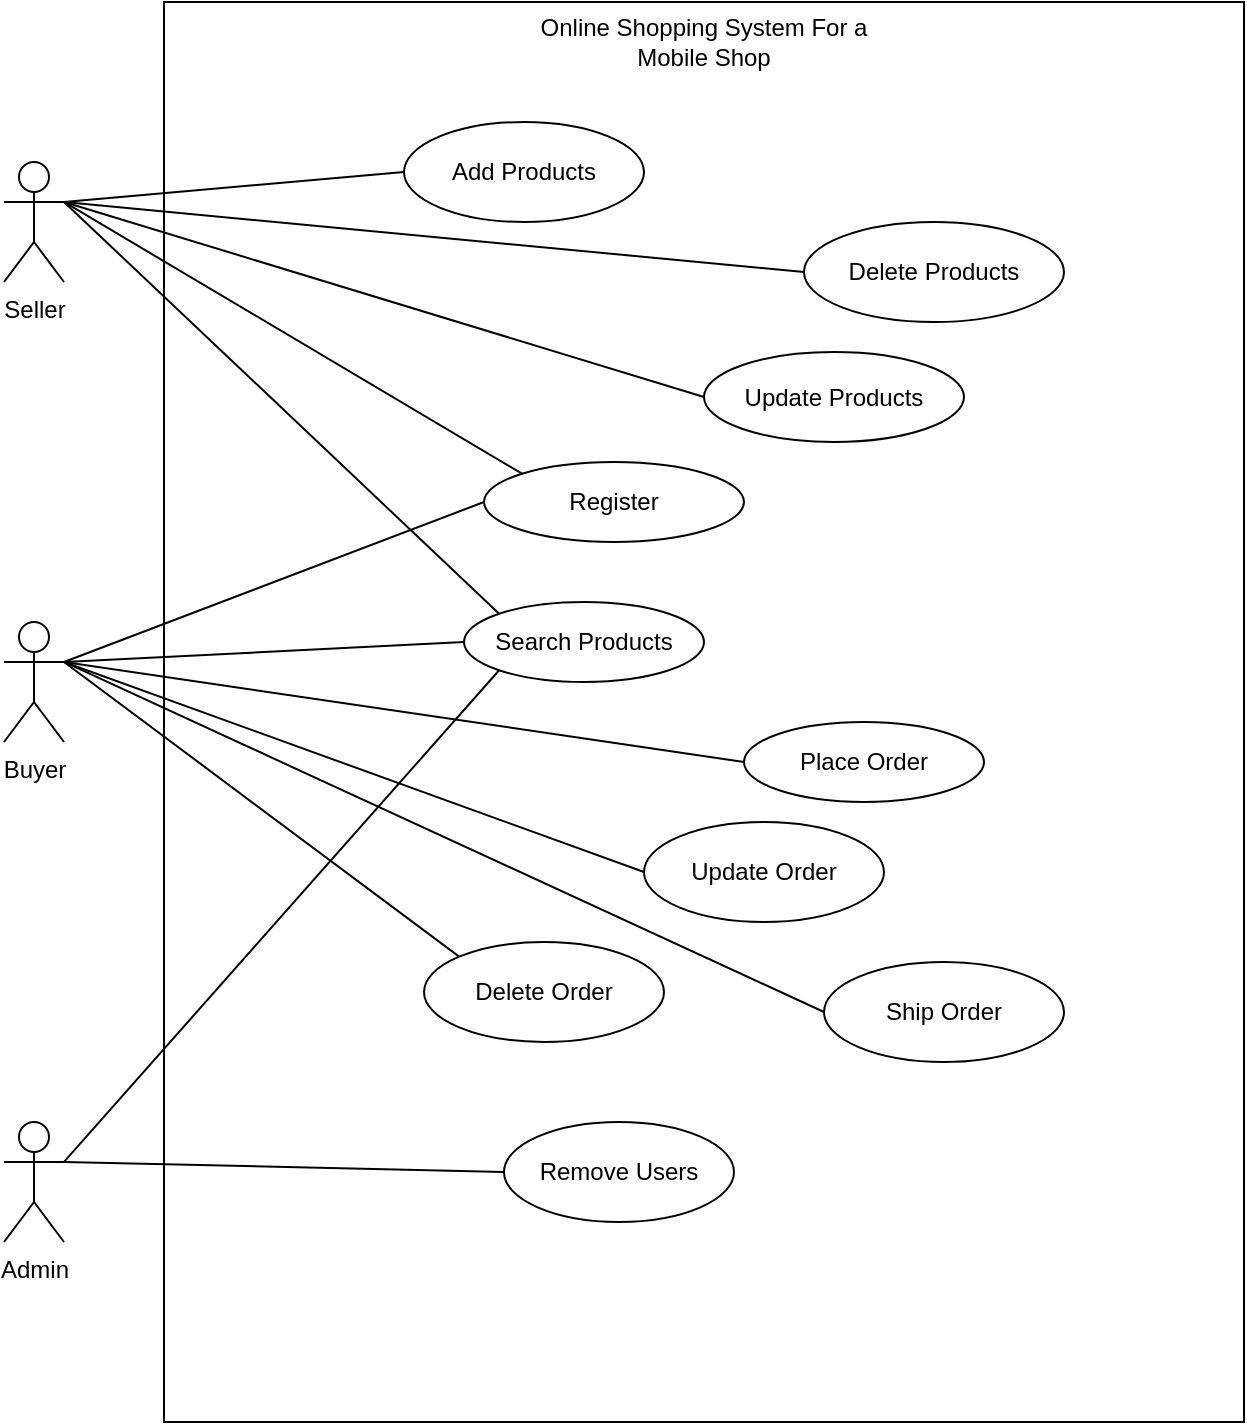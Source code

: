 <mxfile version="10.6.7" type="device"><diagram id="M8RDJ6KIEp1wcvPInR_w" name="Page-1"><mxGraphModel dx="840" dy="435" grid="1" gridSize="10" guides="1" tooltips="1" connect="1" arrows="1" fold="1" page="1" pageScale="1" pageWidth="850" pageHeight="1100" math="0" shadow="0"><root><mxCell id="0"/><mxCell id="1" parent="0"/><mxCell id="VedwxGUolenZsvKZcffo-2" value="" style="html=1;" vertex="1" parent="1"><mxGeometry x="200" y="60" width="540" height="710" as="geometry"/></mxCell><mxCell id="VedwxGUolenZsvKZcffo-3" value="Admin" style="shape=umlActor;verticalLabelPosition=bottom;labelBackgroundColor=#ffffff;verticalAlign=top;html=1;outlineConnect=0;" vertex="1" parent="1"><mxGeometry x="120" y="620" width="30" height="60" as="geometry"/></mxCell><mxCell id="VedwxGUolenZsvKZcffo-4" value="Buyer" style="shape=umlActor;verticalLabelPosition=bottom;labelBackgroundColor=#ffffff;verticalAlign=top;html=1;outlineConnect=0;" vertex="1" parent="1"><mxGeometry x="120" y="370" width="30" height="60" as="geometry"/></mxCell><mxCell id="VedwxGUolenZsvKZcffo-5" value="Seller" style="shape=umlActor;verticalLabelPosition=bottom;labelBackgroundColor=#ffffff;verticalAlign=top;html=1;outlineConnect=0;" vertex="1" parent="1"><mxGeometry x="120" y="140" width="30" height="60" as="geometry"/></mxCell><mxCell id="VedwxGUolenZsvKZcffo-12" value="Register" style="ellipse;whiteSpace=wrap;html=1;" vertex="1" parent="1"><mxGeometry x="360" y="290" width="130" height="40" as="geometry"/></mxCell><mxCell id="VedwxGUolenZsvKZcffo-13" value="Add Products" style="ellipse;whiteSpace=wrap;html=1;" vertex="1" parent="1"><mxGeometry x="320" y="120" width="120" height="50" as="geometry"/></mxCell><mxCell id="VedwxGUolenZsvKZcffo-14" value="Delete Products" style="ellipse;whiteSpace=wrap;html=1;" vertex="1" parent="1"><mxGeometry x="520" y="170" width="130" height="50" as="geometry"/></mxCell><mxCell id="VedwxGUolenZsvKZcffo-16" value="Update Products" style="ellipse;whiteSpace=wrap;html=1;" vertex="1" parent="1"><mxGeometry x="470" y="235" width="130" height="45" as="geometry"/></mxCell><mxCell id="VedwxGUolenZsvKZcffo-22" value="" style="endArrow=none;html=1;entryX=0;entryY=0.5;entryDx=0;entryDy=0;exitX=1;exitY=0.333;exitDx=0;exitDy=0;exitPerimeter=0;" edge="1" parent="1" source="VedwxGUolenZsvKZcffo-5" target="VedwxGUolenZsvKZcffo-13"><mxGeometry width="50" height="50" relative="1" as="geometry"><mxPoint x="220" y="200" as="sourcePoint"/><mxPoint x="270" y="150" as="targetPoint"/></mxGeometry></mxCell><mxCell id="VedwxGUolenZsvKZcffo-23" value="" style="endArrow=none;html=1;entryX=0;entryY=0.5;entryDx=0;entryDy=0;exitX=1;exitY=0.333;exitDx=0;exitDy=0;exitPerimeter=0;" edge="1" parent="1" source="VedwxGUolenZsvKZcffo-5" target="VedwxGUolenZsvKZcffo-14"><mxGeometry width="50" height="50" relative="1" as="geometry"><mxPoint x="240" y="220" as="sourcePoint"/><mxPoint x="290" y="170" as="targetPoint"/></mxGeometry></mxCell><mxCell id="VedwxGUolenZsvKZcffo-24" value="" style="endArrow=none;html=1;entryX=0;entryY=0.5;entryDx=0;entryDy=0;exitX=1;exitY=0.333;exitDx=0;exitDy=0;exitPerimeter=0;" edge="1" parent="1" source="VedwxGUolenZsvKZcffo-5" target="VedwxGUolenZsvKZcffo-16"><mxGeometry width="50" height="50" relative="1" as="geometry"><mxPoint x="230" y="260" as="sourcePoint"/><mxPoint x="280" y="210" as="targetPoint"/></mxGeometry></mxCell><mxCell id="VedwxGUolenZsvKZcffo-25" value="" style="endArrow=none;html=1;entryX=0;entryY=0;entryDx=0;entryDy=0;exitX=1;exitY=0.333;exitDx=0;exitDy=0;exitPerimeter=0;" edge="1" parent="1" source="VedwxGUolenZsvKZcffo-5" target="VedwxGUolenZsvKZcffo-12"><mxGeometry width="50" height="50" relative="1" as="geometry"><mxPoint x="220" y="280" as="sourcePoint"/><mxPoint x="270" y="230" as="targetPoint"/></mxGeometry></mxCell><mxCell id="VedwxGUolenZsvKZcffo-26" value="Search Products" style="ellipse;whiteSpace=wrap;html=1;" vertex="1" parent="1"><mxGeometry x="350" y="360" width="120" height="40" as="geometry"/></mxCell><mxCell id="VedwxGUolenZsvKZcffo-27" value="" style="endArrow=none;html=1;entryX=0;entryY=0;entryDx=0;entryDy=0;exitX=1;exitY=0.333;exitDx=0;exitDy=0;exitPerimeter=0;" edge="1" parent="1" source="VedwxGUolenZsvKZcffo-5" target="VedwxGUolenZsvKZcffo-26"><mxGeometry width="50" height="50" relative="1" as="geometry"><mxPoint x="230" y="320" as="sourcePoint"/><mxPoint x="280" y="270" as="targetPoint"/></mxGeometry></mxCell><mxCell id="VedwxGUolenZsvKZcffo-28" value="" style="endArrow=none;html=1;entryX=0;entryY=0.5;entryDx=0;entryDy=0;exitX=1;exitY=0.333;exitDx=0;exitDy=0;exitPerimeter=0;" edge="1" parent="1" source="VedwxGUolenZsvKZcffo-4" target="VedwxGUolenZsvKZcffo-12"><mxGeometry width="50" height="50" relative="1" as="geometry"><mxPoint x="240" y="410" as="sourcePoint"/><mxPoint x="290" y="360" as="targetPoint"/></mxGeometry></mxCell><mxCell id="VedwxGUolenZsvKZcffo-29" value="" style="endArrow=none;html=1;entryX=0;entryY=0.5;entryDx=0;entryDy=0;exitX=1;exitY=0.333;exitDx=0;exitDy=0;exitPerimeter=0;" edge="1" parent="1" source="VedwxGUolenZsvKZcffo-4" target="VedwxGUolenZsvKZcffo-26"><mxGeometry width="50" height="50" relative="1" as="geometry"><mxPoint x="220" y="460" as="sourcePoint"/><mxPoint x="270" y="410" as="targetPoint"/></mxGeometry></mxCell><mxCell id="VedwxGUolenZsvKZcffo-30" value="Place Order" style="ellipse;whiteSpace=wrap;html=1;" vertex="1" parent="1"><mxGeometry x="490" y="420" width="120" height="40" as="geometry"/></mxCell><mxCell id="VedwxGUolenZsvKZcffo-31" value="" style="endArrow=none;html=1;entryX=0;entryY=0.5;entryDx=0;entryDy=0;exitX=1;exitY=0.333;exitDx=0;exitDy=0;exitPerimeter=0;" edge="1" parent="1" source="VedwxGUolenZsvKZcffo-4" target="VedwxGUolenZsvKZcffo-30"><mxGeometry width="50" height="50" relative="1" as="geometry"><mxPoint x="230" y="500" as="sourcePoint"/><mxPoint x="280" y="450" as="targetPoint"/></mxGeometry></mxCell><mxCell id="VedwxGUolenZsvKZcffo-32" value="Update Order" style="ellipse;whiteSpace=wrap;html=1;" vertex="1" parent="1"><mxGeometry x="440" y="470" width="120" height="50" as="geometry"/></mxCell><mxCell id="VedwxGUolenZsvKZcffo-33" value="" style="endArrow=none;html=1;entryX=0;entryY=0.5;entryDx=0;entryDy=0;exitX=1;exitY=0.333;exitDx=0;exitDy=0;exitPerimeter=0;" edge="1" parent="1" source="VedwxGUolenZsvKZcffo-4" target="VedwxGUolenZsvKZcffo-32"><mxGeometry width="50" height="50" relative="1" as="geometry"><mxPoint x="220" y="510" as="sourcePoint"/><mxPoint x="270" y="460" as="targetPoint"/></mxGeometry></mxCell><mxCell id="VedwxGUolenZsvKZcffo-34" value="Delete Order" style="ellipse;whiteSpace=wrap;html=1;" vertex="1" parent="1"><mxGeometry x="330" y="530" width="120" height="50" as="geometry"/></mxCell><mxCell id="VedwxGUolenZsvKZcffo-35" value="" style="endArrow=none;html=1;entryX=0;entryY=0;entryDx=0;entryDy=0;exitX=1;exitY=0.333;exitDx=0;exitDy=0;exitPerimeter=0;" edge="1" parent="1" source="VedwxGUolenZsvKZcffo-4" target="VedwxGUolenZsvKZcffo-34"><mxGeometry width="50" height="50" relative="1" as="geometry"><mxPoint x="210" y="520" as="sourcePoint"/><mxPoint x="260" y="470" as="targetPoint"/></mxGeometry></mxCell><mxCell id="VedwxGUolenZsvKZcffo-36" value="Remove Users" style="ellipse;whiteSpace=wrap;html=1;" vertex="1" parent="1"><mxGeometry x="370" y="620" width="115" height="50" as="geometry"/></mxCell><mxCell id="VedwxGUolenZsvKZcffo-37" value="" style="endArrow=none;html=1;entryX=0;entryY=0.5;entryDx=0;entryDy=0;exitX=1;exitY=0.333;exitDx=0;exitDy=0;exitPerimeter=0;" edge="1" parent="1" source="VedwxGUolenZsvKZcffo-3" target="VedwxGUolenZsvKZcffo-36"><mxGeometry width="50" height="50" relative="1" as="geometry"><mxPoint x="230" y="680" as="sourcePoint"/><mxPoint x="280" y="630" as="targetPoint"/></mxGeometry></mxCell><mxCell id="VedwxGUolenZsvKZcffo-38" value="" style="endArrow=none;html=1;entryX=0;entryY=1;entryDx=0;entryDy=0;exitX=1;exitY=0.333;exitDx=0;exitDy=0;exitPerimeter=0;" edge="1" parent="1" source="VedwxGUolenZsvKZcffo-3" target="VedwxGUolenZsvKZcffo-26"><mxGeometry width="50" height="50" relative="1" as="geometry"><mxPoint x="230" y="570" as="sourcePoint"/><mxPoint x="280" y="520" as="targetPoint"/></mxGeometry></mxCell><mxCell id="VedwxGUolenZsvKZcffo-39" value="Ship Order" style="ellipse;whiteSpace=wrap;html=1;" vertex="1" parent="1"><mxGeometry x="530" y="540" width="120" height="50" as="geometry"/></mxCell><mxCell id="VedwxGUolenZsvKZcffo-40" value="" style="endArrow=none;html=1;entryX=0;entryY=0.5;entryDx=0;entryDy=0;exitX=1;exitY=0.333;exitDx=0;exitDy=0;exitPerimeter=0;" edge="1" parent="1" source="VedwxGUolenZsvKZcffo-4" target="VedwxGUolenZsvKZcffo-39"><mxGeometry width="50" height="50" relative="1" as="geometry"><mxPoint x="150" y="410" as="sourcePoint"/><mxPoint x="220" y="460" as="targetPoint"/></mxGeometry></mxCell><mxCell id="VedwxGUolenZsvKZcffo-41" value="Online Shopping System For a Mobile Shop" style="text;html=1;strokeColor=none;fillColor=none;align=center;verticalAlign=middle;whiteSpace=wrap;rounded=0;" vertex="1" parent="1"><mxGeometry x="375" y="70" width="190" height="20" as="geometry"/></mxCell></root></mxGraphModel></diagram></mxfile>